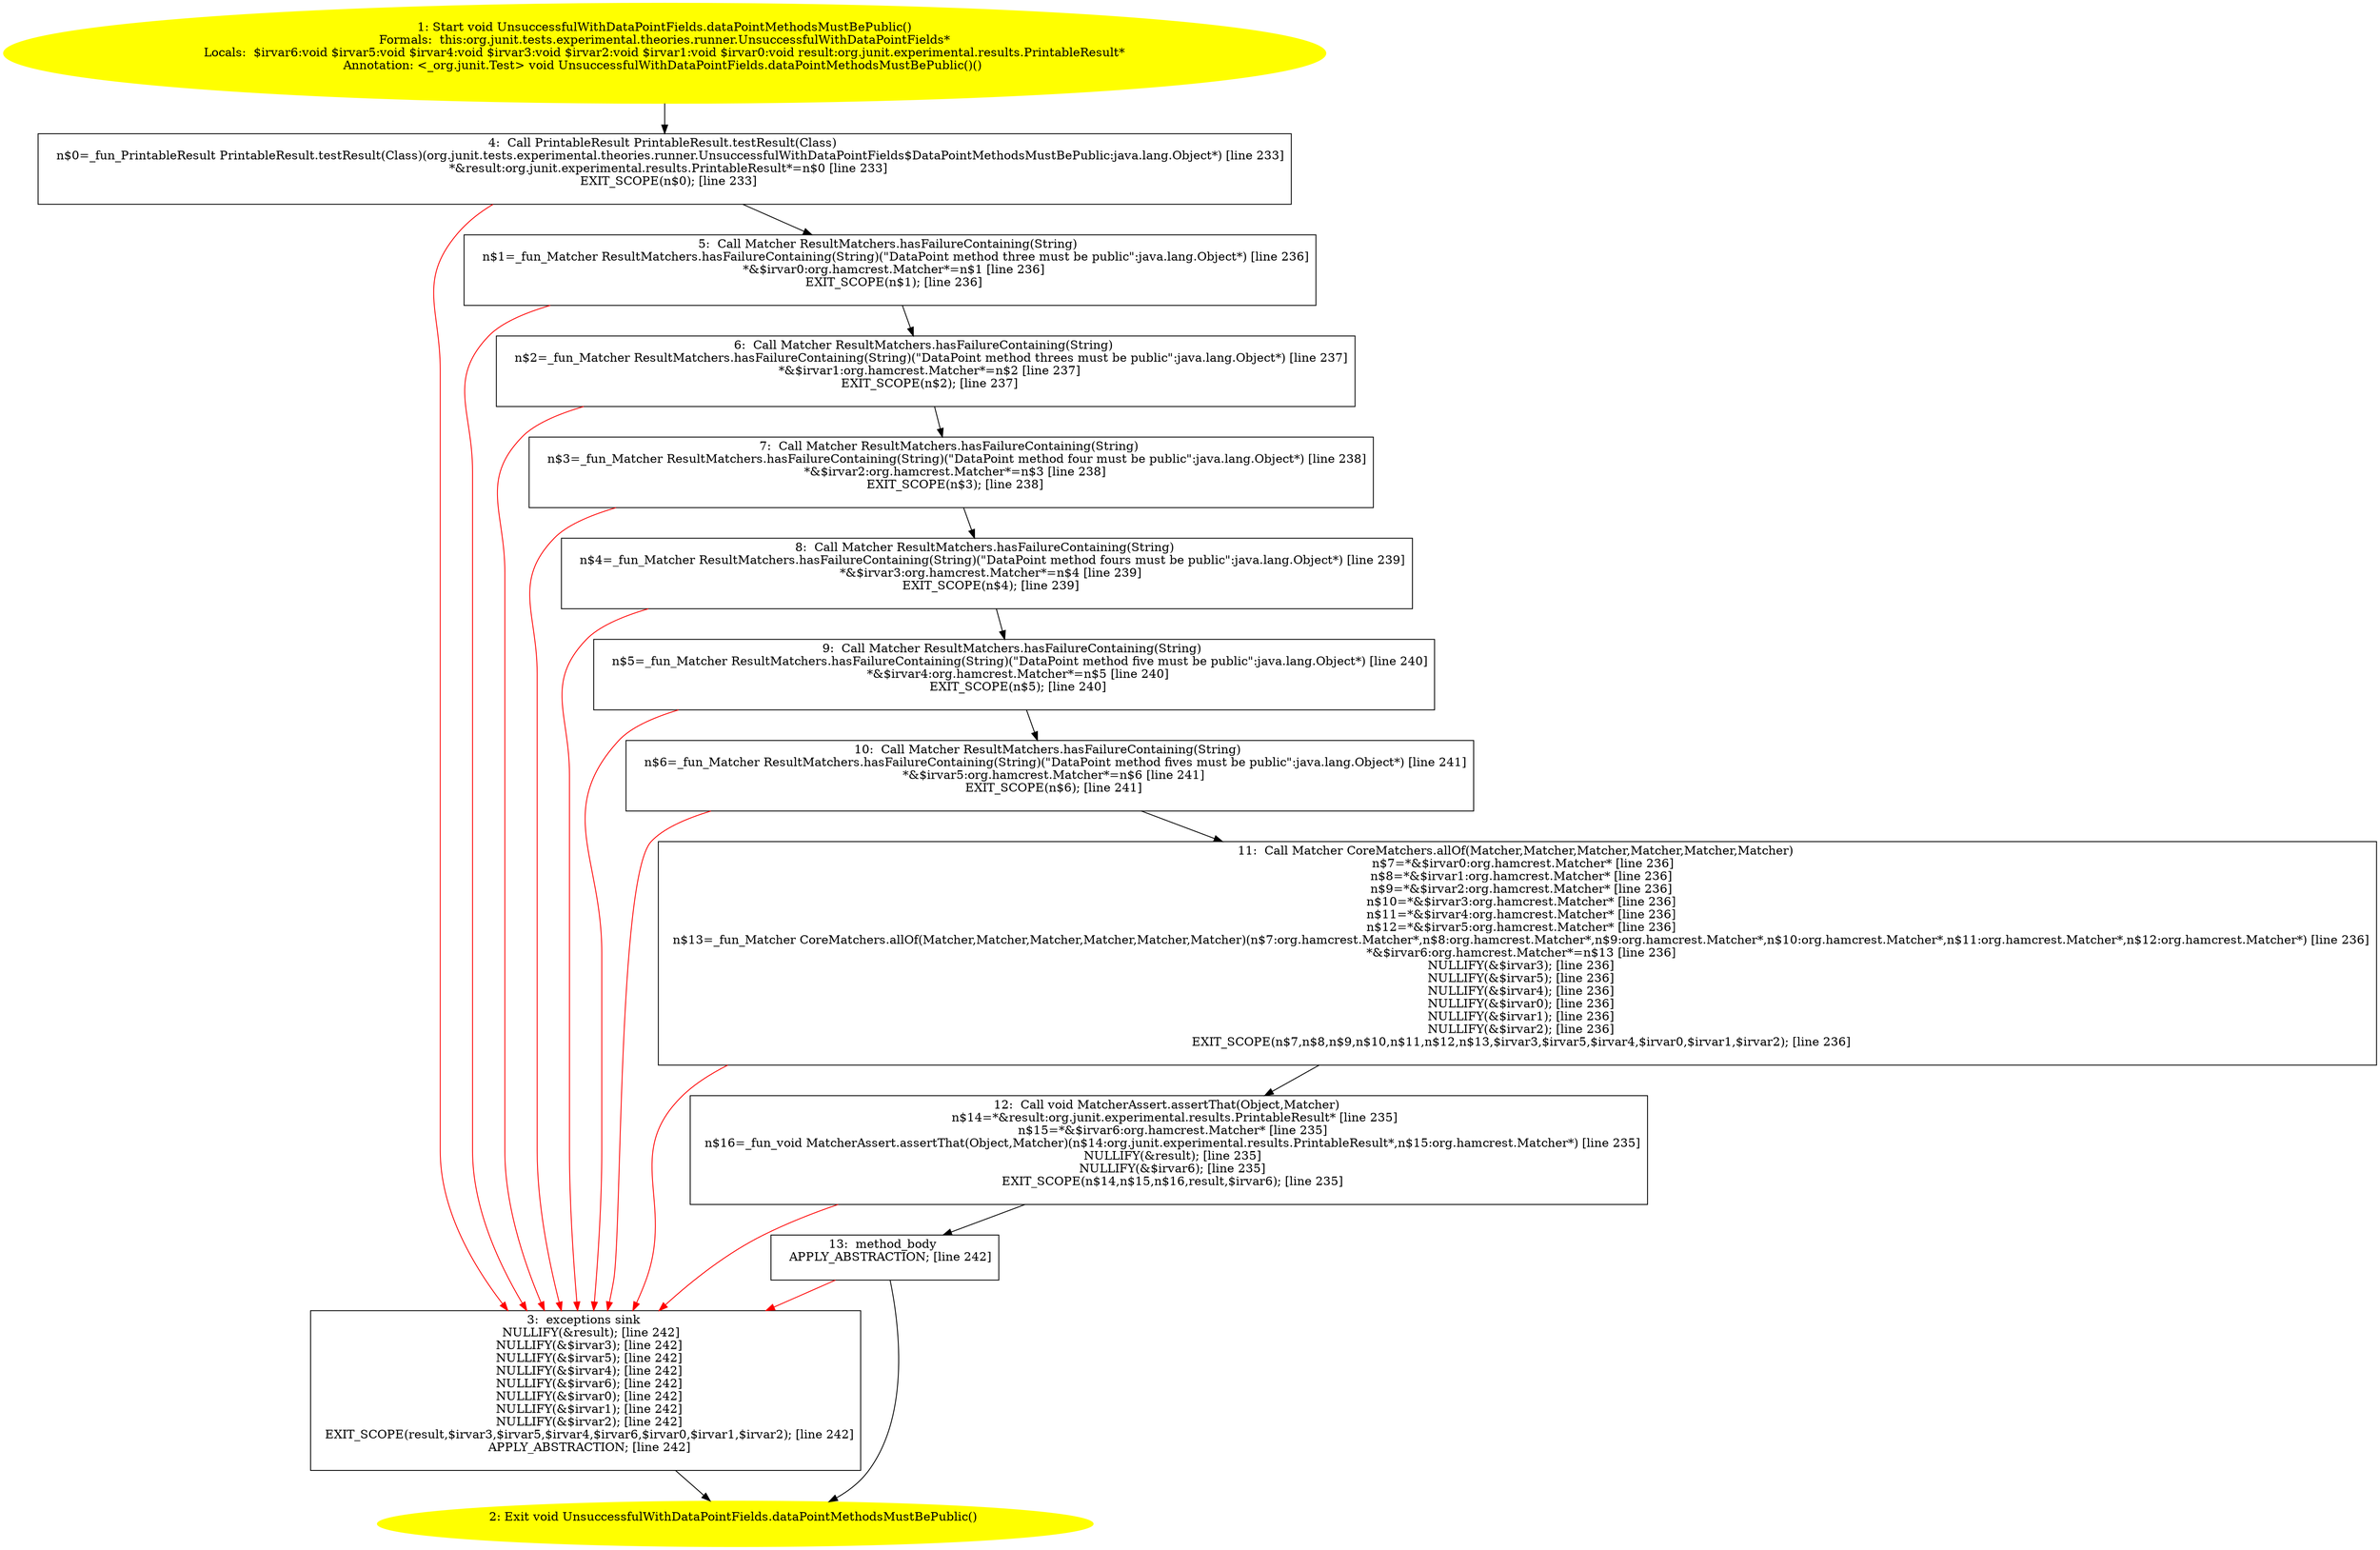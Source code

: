 /* @generated */
digraph cfg {
"org.junit.tests.experimental.theories.runner.UnsuccessfulWithDataPointFields.dataPointMethodsMustBeP.5edf473ae19545520168ebe3ed494ecd_1" [label="1: Start void UnsuccessfulWithDataPointFields.dataPointMethodsMustBePublic()\nFormals:  this:org.junit.tests.experimental.theories.runner.UnsuccessfulWithDataPointFields*\nLocals:  $irvar6:void $irvar5:void $irvar4:void $irvar3:void $irvar2:void $irvar1:void $irvar0:void result:org.junit.experimental.results.PrintableResult*\nAnnotation: <_org.junit.Test> void UnsuccessfulWithDataPointFields.dataPointMethodsMustBePublic()() \n  " color=yellow style=filled]
	

	 "org.junit.tests.experimental.theories.runner.UnsuccessfulWithDataPointFields.dataPointMethodsMustBeP.5edf473ae19545520168ebe3ed494ecd_1" -> "org.junit.tests.experimental.theories.runner.UnsuccessfulWithDataPointFields.dataPointMethodsMustBeP.5edf473ae19545520168ebe3ed494ecd_4" ;
"org.junit.tests.experimental.theories.runner.UnsuccessfulWithDataPointFields.dataPointMethodsMustBeP.5edf473ae19545520168ebe3ed494ecd_2" [label="2: Exit void UnsuccessfulWithDataPointFields.dataPointMethodsMustBePublic() \n  " color=yellow style=filled]
	

"org.junit.tests.experimental.theories.runner.UnsuccessfulWithDataPointFields.dataPointMethodsMustBeP.5edf473ae19545520168ebe3ed494ecd_3" [label="3:  exceptions sink \n   NULLIFY(&result); [line 242]\n  NULLIFY(&$irvar3); [line 242]\n  NULLIFY(&$irvar5); [line 242]\n  NULLIFY(&$irvar4); [line 242]\n  NULLIFY(&$irvar6); [line 242]\n  NULLIFY(&$irvar0); [line 242]\n  NULLIFY(&$irvar1); [line 242]\n  NULLIFY(&$irvar2); [line 242]\n  EXIT_SCOPE(result,$irvar3,$irvar5,$irvar4,$irvar6,$irvar0,$irvar1,$irvar2); [line 242]\n  APPLY_ABSTRACTION; [line 242]\n " shape="box"]
	

	 "org.junit.tests.experimental.theories.runner.UnsuccessfulWithDataPointFields.dataPointMethodsMustBeP.5edf473ae19545520168ebe3ed494ecd_3" -> "org.junit.tests.experimental.theories.runner.UnsuccessfulWithDataPointFields.dataPointMethodsMustBeP.5edf473ae19545520168ebe3ed494ecd_2" ;
"org.junit.tests.experimental.theories.runner.UnsuccessfulWithDataPointFields.dataPointMethodsMustBeP.5edf473ae19545520168ebe3ed494ecd_4" [label="4:  Call PrintableResult PrintableResult.testResult(Class) \n   n$0=_fun_PrintableResult PrintableResult.testResult(Class)(org.junit.tests.experimental.theories.runner.UnsuccessfulWithDataPointFields$DataPointMethodsMustBePublic:java.lang.Object*) [line 233]\n  *&result:org.junit.experimental.results.PrintableResult*=n$0 [line 233]\n  EXIT_SCOPE(n$0); [line 233]\n " shape="box"]
	

	 "org.junit.tests.experimental.theories.runner.UnsuccessfulWithDataPointFields.dataPointMethodsMustBeP.5edf473ae19545520168ebe3ed494ecd_4" -> "org.junit.tests.experimental.theories.runner.UnsuccessfulWithDataPointFields.dataPointMethodsMustBeP.5edf473ae19545520168ebe3ed494ecd_5" ;
	 "org.junit.tests.experimental.theories.runner.UnsuccessfulWithDataPointFields.dataPointMethodsMustBeP.5edf473ae19545520168ebe3ed494ecd_4" -> "org.junit.tests.experimental.theories.runner.UnsuccessfulWithDataPointFields.dataPointMethodsMustBeP.5edf473ae19545520168ebe3ed494ecd_3" [color="red" ];
"org.junit.tests.experimental.theories.runner.UnsuccessfulWithDataPointFields.dataPointMethodsMustBeP.5edf473ae19545520168ebe3ed494ecd_5" [label="5:  Call Matcher ResultMatchers.hasFailureContaining(String) \n   n$1=_fun_Matcher ResultMatchers.hasFailureContaining(String)(\"DataPoint method three must be public\":java.lang.Object*) [line 236]\n  *&$irvar0:org.hamcrest.Matcher*=n$1 [line 236]\n  EXIT_SCOPE(n$1); [line 236]\n " shape="box"]
	

	 "org.junit.tests.experimental.theories.runner.UnsuccessfulWithDataPointFields.dataPointMethodsMustBeP.5edf473ae19545520168ebe3ed494ecd_5" -> "org.junit.tests.experimental.theories.runner.UnsuccessfulWithDataPointFields.dataPointMethodsMustBeP.5edf473ae19545520168ebe3ed494ecd_6" ;
	 "org.junit.tests.experimental.theories.runner.UnsuccessfulWithDataPointFields.dataPointMethodsMustBeP.5edf473ae19545520168ebe3ed494ecd_5" -> "org.junit.tests.experimental.theories.runner.UnsuccessfulWithDataPointFields.dataPointMethodsMustBeP.5edf473ae19545520168ebe3ed494ecd_3" [color="red" ];
"org.junit.tests.experimental.theories.runner.UnsuccessfulWithDataPointFields.dataPointMethodsMustBeP.5edf473ae19545520168ebe3ed494ecd_6" [label="6:  Call Matcher ResultMatchers.hasFailureContaining(String) \n   n$2=_fun_Matcher ResultMatchers.hasFailureContaining(String)(\"DataPoint method threes must be public\":java.lang.Object*) [line 237]\n  *&$irvar1:org.hamcrest.Matcher*=n$2 [line 237]\n  EXIT_SCOPE(n$2); [line 237]\n " shape="box"]
	

	 "org.junit.tests.experimental.theories.runner.UnsuccessfulWithDataPointFields.dataPointMethodsMustBeP.5edf473ae19545520168ebe3ed494ecd_6" -> "org.junit.tests.experimental.theories.runner.UnsuccessfulWithDataPointFields.dataPointMethodsMustBeP.5edf473ae19545520168ebe3ed494ecd_7" ;
	 "org.junit.tests.experimental.theories.runner.UnsuccessfulWithDataPointFields.dataPointMethodsMustBeP.5edf473ae19545520168ebe3ed494ecd_6" -> "org.junit.tests.experimental.theories.runner.UnsuccessfulWithDataPointFields.dataPointMethodsMustBeP.5edf473ae19545520168ebe3ed494ecd_3" [color="red" ];
"org.junit.tests.experimental.theories.runner.UnsuccessfulWithDataPointFields.dataPointMethodsMustBeP.5edf473ae19545520168ebe3ed494ecd_7" [label="7:  Call Matcher ResultMatchers.hasFailureContaining(String) \n   n$3=_fun_Matcher ResultMatchers.hasFailureContaining(String)(\"DataPoint method four must be public\":java.lang.Object*) [line 238]\n  *&$irvar2:org.hamcrest.Matcher*=n$3 [line 238]\n  EXIT_SCOPE(n$3); [line 238]\n " shape="box"]
	

	 "org.junit.tests.experimental.theories.runner.UnsuccessfulWithDataPointFields.dataPointMethodsMustBeP.5edf473ae19545520168ebe3ed494ecd_7" -> "org.junit.tests.experimental.theories.runner.UnsuccessfulWithDataPointFields.dataPointMethodsMustBeP.5edf473ae19545520168ebe3ed494ecd_8" ;
	 "org.junit.tests.experimental.theories.runner.UnsuccessfulWithDataPointFields.dataPointMethodsMustBeP.5edf473ae19545520168ebe3ed494ecd_7" -> "org.junit.tests.experimental.theories.runner.UnsuccessfulWithDataPointFields.dataPointMethodsMustBeP.5edf473ae19545520168ebe3ed494ecd_3" [color="red" ];
"org.junit.tests.experimental.theories.runner.UnsuccessfulWithDataPointFields.dataPointMethodsMustBeP.5edf473ae19545520168ebe3ed494ecd_8" [label="8:  Call Matcher ResultMatchers.hasFailureContaining(String) \n   n$4=_fun_Matcher ResultMatchers.hasFailureContaining(String)(\"DataPoint method fours must be public\":java.lang.Object*) [line 239]\n  *&$irvar3:org.hamcrest.Matcher*=n$4 [line 239]\n  EXIT_SCOPE(n$4); [line 239]\n " shape="box"]
	

	 "org.junit.tests.experimental.theories.runner.UnsuccessfulWithDataPointFields.dataPointMethodsMustBeP.5edf473ae19545520168ebe3ed494ecd_8" -> "org.junit.tests.experimental.theories.runner.UnsuccessfulWithDataPointFields.dataPointMethodsMustBeP.5edf473ae19545520168ebe3ed494ecd_9" ;
	 "org.junit.tests.experimental.theories.runner.UnsuccessfulWithDataPointFields.dataPointMethodsMustBeP.5edf473ae19545520168ebe3ed494ecd_8" -> "org.junit.tests.experimental.theories.runner.UnsuccessfulWithDataPointFields.dataPointMethodsMustBeP.5edf473ae19545520168ebe3ed494ecd_3" [color="red" ];
"org.junit.tests.experimental.theories.runner.UnsuccessfulWithDataPointFields.dataPointMethodsMustBeP.5edf473ae19545520168ebe3ed494ecd_9" [label="9:  Call Matcher ResultMatchers.hasFailureContaining(String) \n   n$5=_fun_Matcher ResultMatchers.hasFailureContaining(String)(\"DataPoint method five must be public\":java.lang.Object*) [line 240]\n  *&$irvar4:org.hamcrest.Matcher*=n$5 [line 240]\n  EXIT_SCOPE(n$5); [line 240]\n " shape="box"]
	

	 "org.junit.tests.experimental.theories.runner.UnsuccessfulWithDataPointFields.dataPointMethodsMustBeP.5edf473ae19545520168ebe3ed494ecd_9" -> "org.junit.tests.experimental.theories.runner.UnsuccessfulWithDataPointFields.dataPointMethodsMustBeP.5edf473ae19545520168ebe3ed494ecd_10" ;
	 "org.junit.tests.experimental.theories.runner.UnsuccessfulWithDataPointFields.dataPointMethodsMustBeP.5edf473ae19545520168ebe3ed494ecd_9" -> "org.junit.tests.experimental.theories.runner.UnsuccessfulWithDataPointFields.dataPointMethodsMustBeP.5edf473ae19545520168ebe3ed494ecd_3" [color="red" ];
"org.junit.tests.experimental.theories.runner.UnsuccessfulWithDataPointFields.dataPointMethodsMustBeP.5edf473ae19545520168ebe3ed494ecd_10" [label="10:  Call Matcher ResultMatchers.hasFailureContaining(String) \n   n$6=_fun_Matcher ResultMatchers.hasFailureContaining(String)(\"DataPoint method fives must be public\":java.lang.Object*) [line 241]\n  *&$irvar5:org.hamcrest.Matcher*=n$6 [line 241]\n  EXIT_SCOPE(n$6); [line 241]\n " shape="box"]
	

	 "org.junit.tests.experimental.theories.runner.UnsuccessfulWithDataPointFields.dataPointMethodsMustBeP.5edf473ae19545520168ebe3ed494ecd_10" -> "org.junit.tests.experimental.theories.runner.UnsuccessfulWithDataPointFields.dataPointMethodsMustBeP.5edf473ae19545520168ebe3ed494ecd_11" ;
	 "org.junit.tests.experimental.theories.runner.UnsuccessfulWithDataPointFields.dataPointMethodsMustBeP.5edf473ae19545520168ebe3ed494ecd_10" -> "org.junit.tests.experimental.theories.runner.UnsuccessfulWithDataPointFields.dataPointMethodsMustBeP.5edf473ae19545520168ebe3ed494ecd_3" [color="red" ];
"org.junit.tests.experimental.theories.runner.UnsuccessfulWithDataPointFields.dataPointMethodsMustBeP.5edf473ae19545520168ebe3ed494ecd_11" [label="11:  Call Matcher CoreMatchers.allOf(Matcher,Matcher,Matcher,Matcher,Matcher,Matcher) \n   n$7=*&$irvar0:org.hamcrest.Matcher* [line 236]\n  n$8=*&$irvar1:org.hamcrest.Matcher* [line 236]\n  n$9=*&$irvar2:org.hamcrest.Matcher* [line 236]\n  n$10=*&$irvar3:org.hamcrest.Matcher* [line 236]\n  n$11=*&$irvar4:org.hamcrest.Matcher* [line 236]\n  n$12=*&$irvar5:org.hamcrest.Matcher* [line 236]\n  n$13=_fun_Matcher CoreMatchers.allOf(Matcher,Matcher,Matcher,Matcher,Matcher,Matcher)(n$7:org.hamcrest.Matcher*,n$8:org.hamcrest.Matcher*,n$9:org.hamcrest.Matcher*,n$10:org.hamcrest.Matcher*,n$11:org.hamcrest.Matcher*,n$12:org.hamcrest.Matcher*) [line 236]\n  *&$irvar6:org.hamcrest.Matcher*=n$13 [line 236]\n  NULLIFY(&$irvar3); [line 236]\n  NULLIFY(&$irvar5); [line 236]\n  NULLIFY(&$irvar4); [line 236]\n  NULLIFY(&$irvar0); [line 236]\n  NULLIFY(&$irvar1); [line 236]\n  NULLIFY(&$irvar2); [line 236]\n  EXIT_SCOPE(n$7,n$8,n$9,n$10,n$11,n$12,n$13,$irvar3,$irvar5,$irvar4,$irvar0,$irvar1,$irvar2); [line 236]\n " shape="box"]
	

	 "org.junit.tests.experimental.theories.runner.UnsuccessfulWithDataPointFields.dataPointMethodsMustBeP.5edf473ae19545520168ebe3ed494ecd_11" -> "org.junit.tests.experimental.theories.runner.UnsuccessfulWithDataPointFields.dataPointMethodsMustBeP.5edf473ae19545520168ebe3ed494ecd_12" ;
	 "org.junit.tests.experimental.theories.runner.UnsuccessfulWithDataPointFields.dataPointMethodsMustBeP.5edf473ae19545520168ebe3ed494ecd_11" -> "org.junit.tests.experimental.theories.runner.UnsuccessfulWithDataPointFields.dataPointMethodsMustBeP.5edf473ae19545520168ebe3ed494ecd_3" [color="red" ];
"org.junit.tests.experimental.theories.runner.UnsuccessfulWithDataPointFields.dataPointMethodsMustBeP.5edf473ae19545520168ebe3ed494ecd_12" [label="12:  Call void MatcherAssert.assertThat(Object,Matcher) \n   n$14=*&result:org.junit.experimental.results.PrintableResult* [line 235]\n  n$15=*&$irvar6:org.hamcrest.Matcher* [line 235]\n  n$16=_fun_void MatcherAssert.assertThat(Object,Matcher)(n$14:org.junit.experimental.results.PrintableResult*,n$15:org.hamcrest.Matcher*) [line 235]\n  NULLIFY(&result); [line 235]\n  NULLIFY(&$irvar6); [line 235]\n  EXIT_SCOPE(n$14,n$15,n$16,result,$irvar6); [line 235]\n " shape="box"]
	

	 "org.junit.tests.experimental.theories.runner.UnsuccessfulWithDataPointFields.dataPointMethodsMustBeP.5edf473ae19545520168ebe3ed494ecd_12" -> "org.junit.tests.experimental.theories.runner.UnsuccessfulWithDataPointFields.dataPointMethodsMustBeP.5edf473ae19545520168ebe3ed494ecd_13" ;
	 "org.junit.tests.experimental.theories.runner.UnsuccessfulWithDataPointFields.dataPointMethodsMustBeP.5edf473ae19545520168ebe3ed494ecd_12" -> "org.junit.tests.experimental.theories.runner.UnsuccessfulWithDataPointFields.dataPointMethodsMustBeP.5edf473ae19545520168ebe3ed494ecd_3" [color="red" ];
"org.junit.tests.experimental.theories.runner.UnsuccessfulWithDataPointFields.dataPointMethodsMustBeP.5edf473ae19545520168ebe3ed494ecd_13" [label="13:  method_body \n   APPLY_ABSTRACTION; [line 242]\n " shape="box"]
	

	 "org.junit.tests.experimental.theories.runner.UnsuccessfulWithDataPointFields.dataPointMethodsMustBeP.5edf473ae19545520168ebe3ed494ecd_13" -> "org.junit.tests.experimental.theories.runner.UnsuccessfulWithDataPointFields.dataPointMethodsMustBeP.5edf473ae19545520168ebe3ed494ecd_2" ;
	 "org.junit.tests.experimental.theories.runner.UnsuccessfulWithDataPointFields.dataPointMethodsMustBeP.5edf473ae19545520168ebe3ed494ecd_13" -> "org.junit.tests.experimental.theories.runner.UnsuccessfulWithDataPointFields.dataPointMethodsMustBeP.5edf473ae19545520168ebe3ed494ecd_3" [color="red" ];
}
